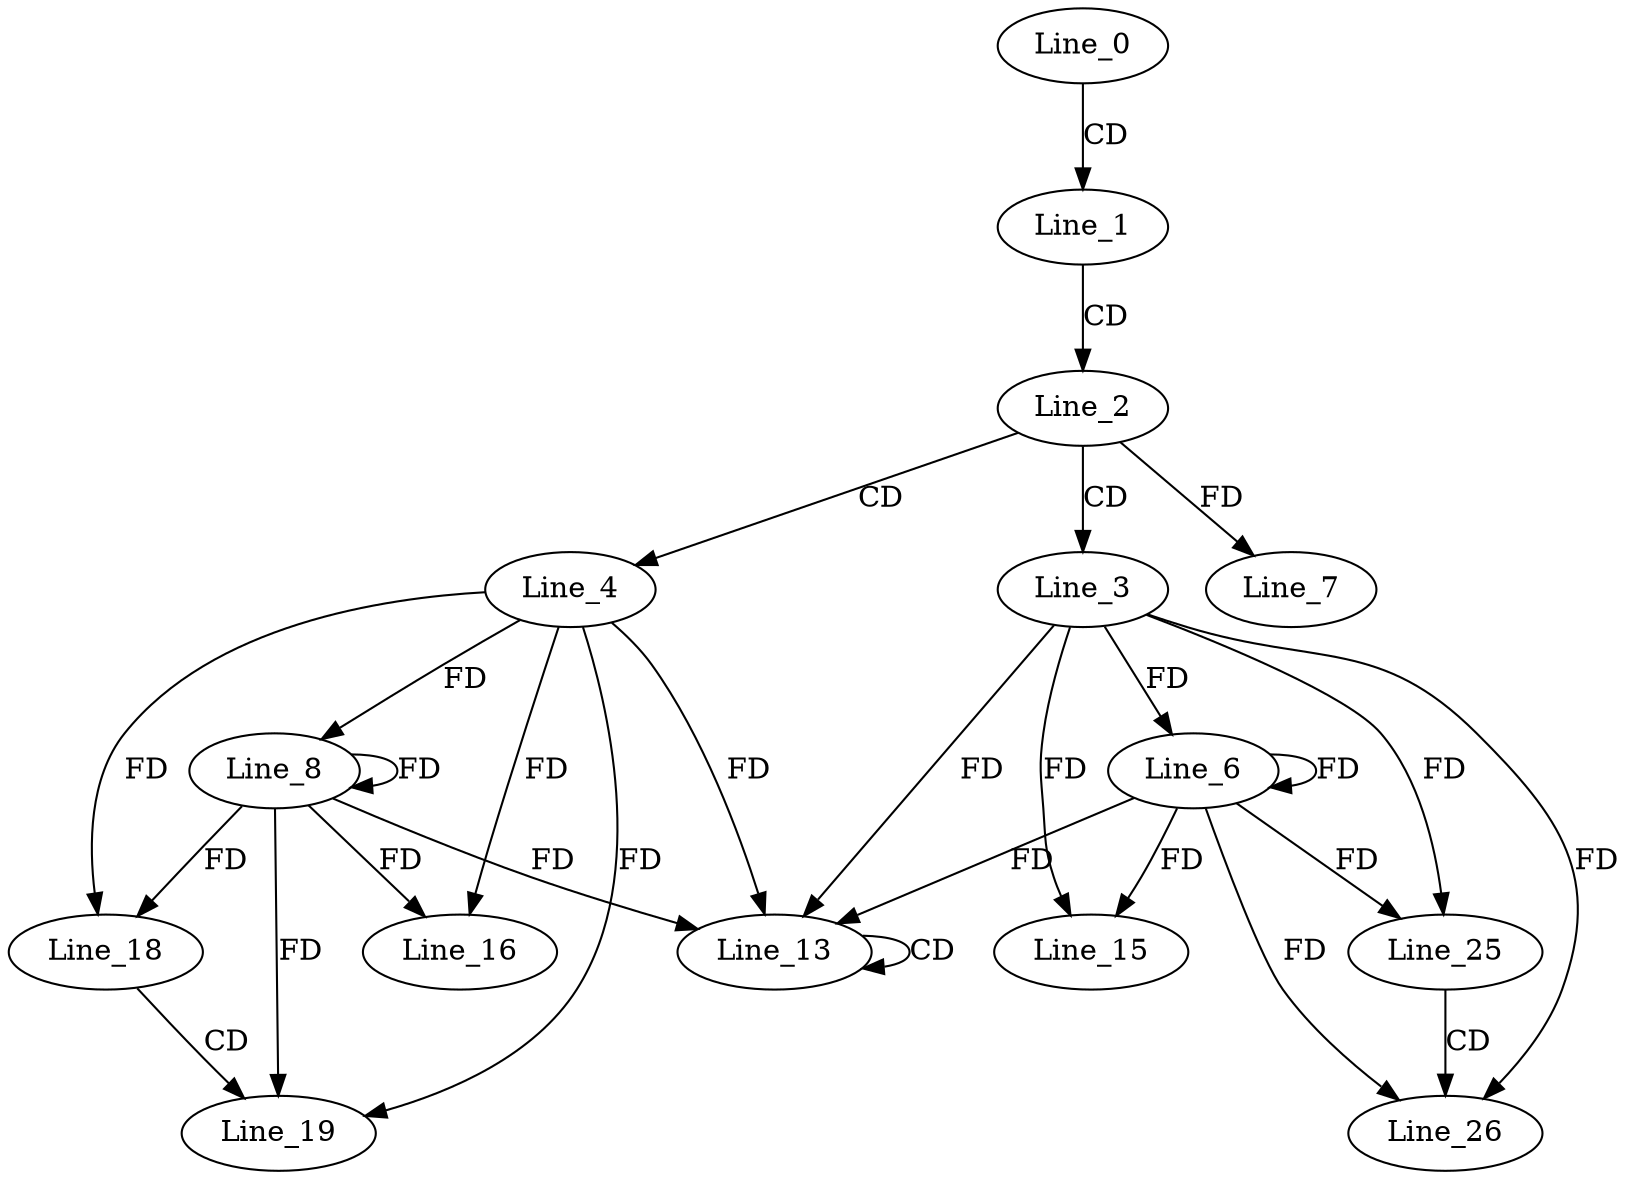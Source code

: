 digraph G {
  Line_0;
  Line_1;
  Line_2;
  Line_3;
  Line_4;
  Line_6;
  Line_7;
  Line_8;
  Line_13;
  Line_13;
  Line_15;
  Line_16;
  Line_18;
  Line_19;
  Line_25;
  Line_26;
  Line_0 -> Line_1 [ label="CD" ];
  Line_1 -> Line_2 [ label="CD" ];
  Line_2 -> Line_3 [ label="CD" ];
  Line_2 -> Line_4 [ label="CD" ];
  Line_3 -> Line_6 [ label="FD" ];
  Line_6 -> Line_6 [ label="FD" ];
  Line_2 -> Line_7 [ label="FD" ];
  Line_4 -> Line_8 [ label="FD" ];
  Line_8 -> Line_8 [ label="FD" ];
  Line_13 -> Line_13 [ label="CD" ];
  Line_3 -> Line_13 [ label="FD" ];
  Line_6 -> Line_13 [ label="FD" ];
  Line_4 -> Line_13 [ label="FD" ];
  Line_8 -> Line_13 [ label="FD" ];
  Line_3 -> Line_15 [ label="FD" ];
  Line_6 -> Line_15 [ label="FD" ];
  Line_4 -> Line_16 [ label="FD" ];
  Line_8 -> Line_16 [ label="FD" ];
  Line_4 -> Line_18 [ label="FD" ];
  Line_8 -> Line_18 [ label="FD" ];
  Line_18 -> Line_19 [ label="CD" ];
  Line_4 -> Line_19 [ label="FD" ];
  Line_8 -> Line_19 [ label="FD" ];
  Line_3 -> Line_25 [ label="FD" ];
  Line_6 -> Line_25 [ label="FD" ];
  Line_25 -> Line_26 [ label="CD" ];
  Line_3 -> Line_26 [ label="FD" ];
  Line_6 -> Line_26 [ label="FD" ];
}

